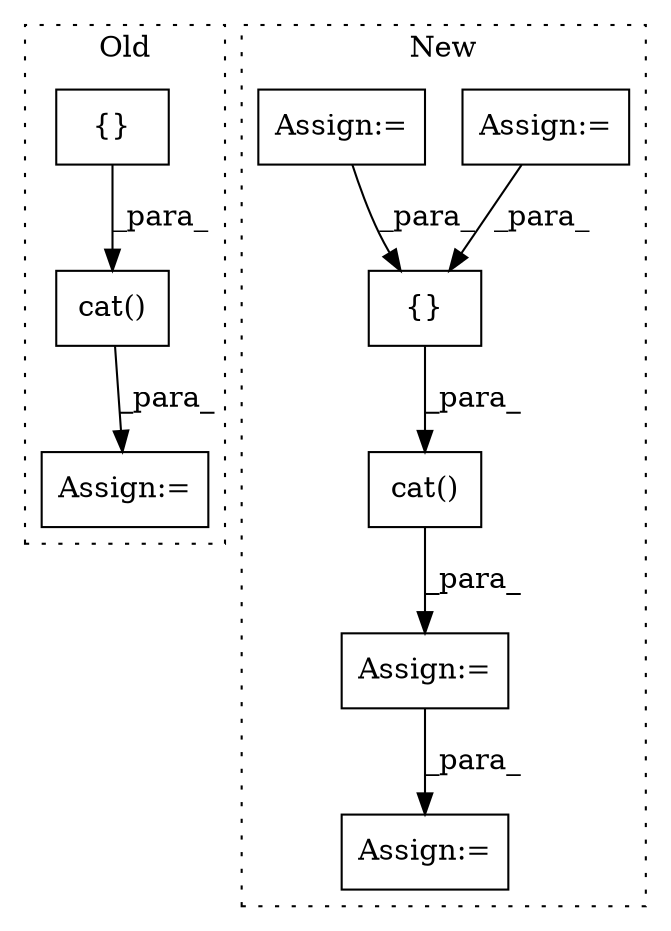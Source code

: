 digraph G {
subgraph cluster0 {
1 [label="{}" a="59" s="2728,2748" l="1,0" shape="box"];
5 [label="Assign:=" a="68" s="2715" l="3" shape="box"];
8 [label="cat()" a="75" s="2718,2749" l="10,8" shape="box"];
label = "Old";
style="dotted";
}
subgraph cluster1 {
2 [label="cat()" a="75" s="3544,3569" l="10,8" shape="box"];
3 [label="Assign:=" a="68" s="3680" l="3" shape="box"];
4 [label="{}" a="59" s="3554,3568" l="1,0" shape="box"];
6 [label="Assign:=" a="68" s="3487" l="3" shape="box"];
7 [label="Assign:=" a="68" s="3309" l="3" shape="box"];
9 [label="Assign:=" a="68" s="3541" l="3" shape="box"];
label = "New";
style="dotted";
}
1 -> 8 [label="_para_"];
2 -> 9 [label="_para_"];
4 -> 2 [label="_para_"];
6 -> 4 [label="_para_"];
7 -> 4 [label="_para_"];
8 -> 5 [label="_para_"];
9 -> 3 [label="_para_"];
}